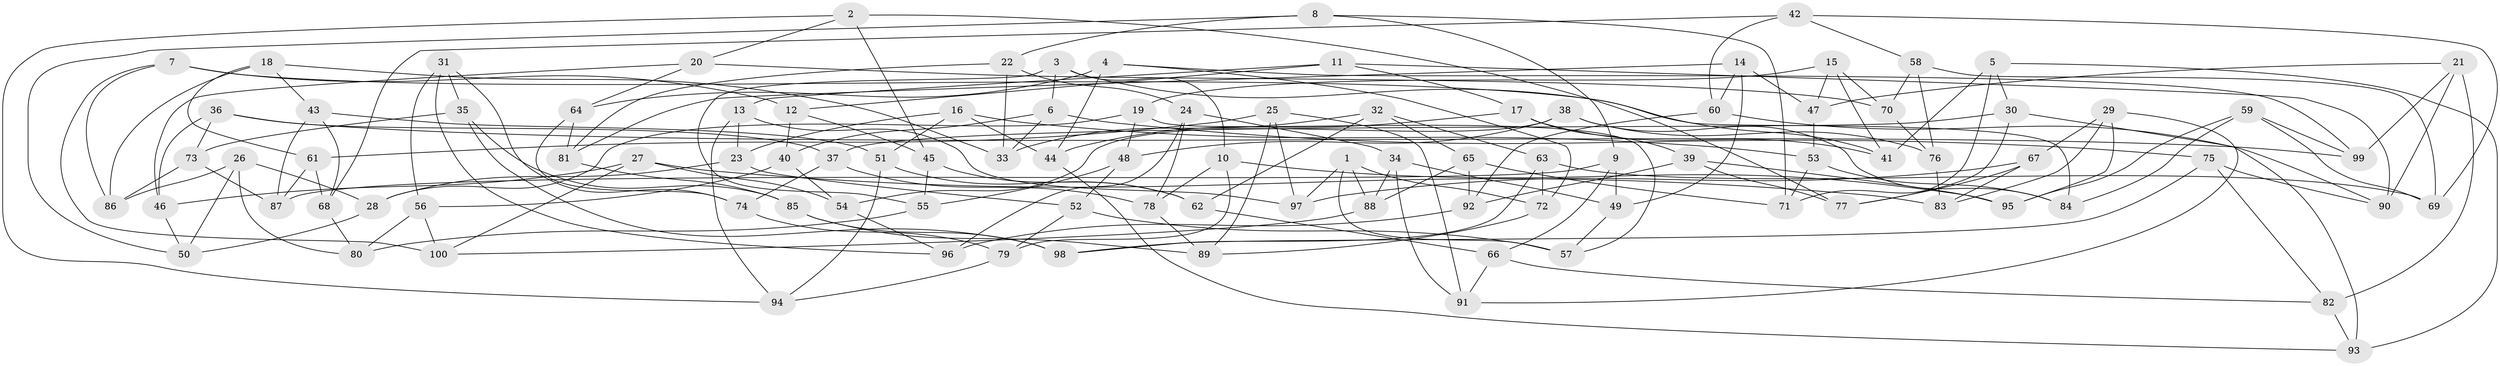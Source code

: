 // Generated by graph-tools (version 1.1) at 2025/11/02/27/25 16:11:50]
// undirected, 100 vertices, 200 edges
graph export_dot {
graph [start="1"]
  node [color=gray90,style=filled];
  1;
  2;
  3;
  4;
  5;
  6;
  7;
  8;
  9;
  10;
  11;
  12;
  13;
  14;
  15;
  16;
  17;
  18;
  19;
  20;
  21;
  22;
  23;
  24;
  25;
  26;
  27;
  28;
  29;
  30;
  31;
  32;
  33;
  34;
  35;
  36;
  37;
  38;
  39;
  40;
  41;
  42;
  43;
  44;
  45;
  46;
  47;
  48;
  49;
  50;
  51;
  52;
  53;
  54;
  55;
  56;
  57;
  58;
  59;
  60;
  61;
  62;
  63;
  64;
  65;
  66;
  67;
  68;
  69;
  70;
  71;
  72;
  73;
  74;
  75;
  76;
  77;
  78;
  79;
  80;
  81;
  82;
  83;
  84;
  85;
  86;
  87;
  88;
  89;
  90;
  91;
  92;
  93;
  94;
  95;
  96;
  97;
  98;
  99;
  100;
  1 -- 72;
  1 -- 97;
  1 -- 88;
  1 -- 57;
  2 -- 20;
  2 -- 77;
  2 -- 45;
  2 -- 94;
  3 -- 6;
  3 -- 41;
  3 -- 10;
  3 -- 55;
  4 -- 44;
  4 -- 99;
  4 -- 72;
  4 -- 64;
  5 -- 30;
  5 -- 71;
  5 -- 93;
  5 -- 41;
  6 -- 40;
  6 -- 33;
  6 -- 75;
  7 -- 84;
  7 -- 86;
  7 -- 100;
  7 -- 12;
  8 -- 22;
  8 -- 50;
  8 -- 71;
  8 -- 9;
  9 -- 66;
  9 -- 87;
  9 -- 49;
  10 -- 79;
  10 -- 95;
  10 -- 78;
  11 -- 13;
  11 -- 17;
  11 -- 90;
  11 -- 12;
  12 -- 45;
  12 -- 40;
  13 -- 23;
  13 -- 97;
  13 -- 94;
  14 -- 49;
  14 -- 81;
  14 -- 60;
  14 -- 47;
  15 -- 70;
  15 -- 41;
  15 -- 19;
  15 -- 47;
  16 -- 44;
  16 -- 53;
  16 -- 23;
  16 -- 51;
  17 -- 44;
  17 -- 41;
  17 -- 39;
  18 -- 33;
  18 -- 86;
  18 -- 43;
  18 -- 61;
  19 -- 57;
  19 -- 28;
  19 -- 48;
  20 -- 64;
  20 -- 70;
  20 -- 46;
  21 -- 90;
  21 -- 99;
  21 -- 47;
  21 -- 82;
  22 -- 81;
  22 -- 33;
  22 -- 24;
  23 -- 52;
  23 -- 28;
  24 -- 96;
  24 -- 78;
  24 -- 34;
  25 -- 91;
  25 -- 61;
  25 -- 97;
  25 -- 89;
  26 -- 28;
  26 -- 80;
  26 -- 86;
  26 -- 50;
  27 -- 54;
  27 -- 83;
  27 -- 100;
  27 -- 46;
  28 -- 50;
  29 -- 83;
  29 -- 91;
  29 -- 67;
  29 -- 95;
  30 -- 93;
  30 -- 37;
  30 -- 77;
  31 -- 74;
  31 -- 56;
  31 -- 96;
  31 -- 35;
  32 -- 63;
  32 -- 62;
  32 -- 33;
  32 -- 65;
  34 -- 91;
  34 -- 88;
  34 -- 49;
  35 -- 85;
  35 -- 73;
  35 -- 98;
  36 -- 37;
  36 -- 99;
  36 -- 73;
  36 -- 46;
  37 -- 78;
  37 -- 74;
  38 -- 84;
  38 -- 48;
  38 -- 76;
  38 -- 54;
  39 -- 77;
  39 -- 92;
  39 -- 95;
  40 -- 56;
  40 -- 54;
  42 -- 60;
  42 -- 69;
  42 -- 58;
  42 -- 68;
  43 -- 51;
  43 -- 68;
  43 -- 87;
  44 -- 93;
  45 -- 62;
  45 -- 55;
  46 -- 50;
  47 -- 53;
  48 -- 55;
  48 -- 52;
  49 -- 57;
  51 -- 94;
  51 -- 62;
  52 -- 79;
  52 -- 57;
  53 -- 84;
  53 -- 71;
  54 -- 96;
  55 -- 80;
  56 -- 100;
  56 -- 80;
  58 -- 69;
  58 -- 76;
  58 -- 70;
  59 -- 69;
  59 -- 95;
  59 -- 84;
  59 -- 99;
  60 -- 92;
  60 -- 90;
  61 -- 87;
  61 -- 68;
  62 -- 66;
  63 -- 72;
  63 -- 98;
  63 -- 69;
  64 -- 74;
  64 -- 81;
  65 -- 71;
  65 -- 92;
  65 -- 88;
  66 -- 91;
  66 -- 82;
  67 -- 97;
  67 -- 83;
  67 -- 77;
  68 -- 80;
  70 -- 76;
  72 -- 89;
  73 -- 86;
  73 -- 87;
  74 -- 79;
  75 -- 98;
  75 -- 82;
  75 -- 90;
  76 -- 83;
  78 -- 89;
  79 -- 94;
  81 -- 85;
  82 -- 93;
  85 -- 98;
  85 -- 89;
  88 -- 100;
  92 -- 96;
}
